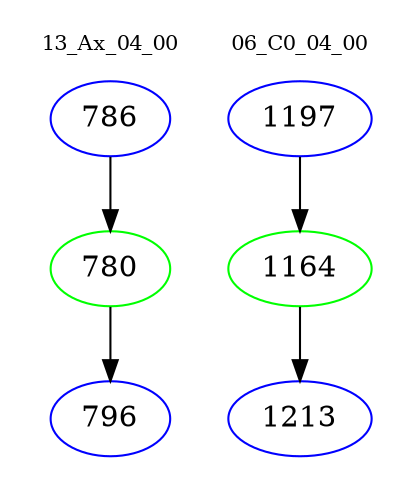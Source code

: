 digraph{
subgraph cluster_0 {
color = white
label = "13_Ax_04_00";
fontsize=10;
T0_786 [label="786", color="blue"]
T0_786 -> T0_780 [color="black"]
T0_780 [label="780", color="green"]
T0_780 -> T0_796 [color="black"]
T0_796 [label="796", color="blue"]
}
subgraph cluster_1 {
color = white
label = "06_C0_04_00";
fontsize=10;
T1_1197 [label="1197", color="blue"]
T1_1197 -> T1_1164 [color="black"]
T1_1164 [label="1164", color="green"]
T1_1164 -> T1_1213 [color="black"]
T1_1213 [label="1213", color="blue"]
}
}
